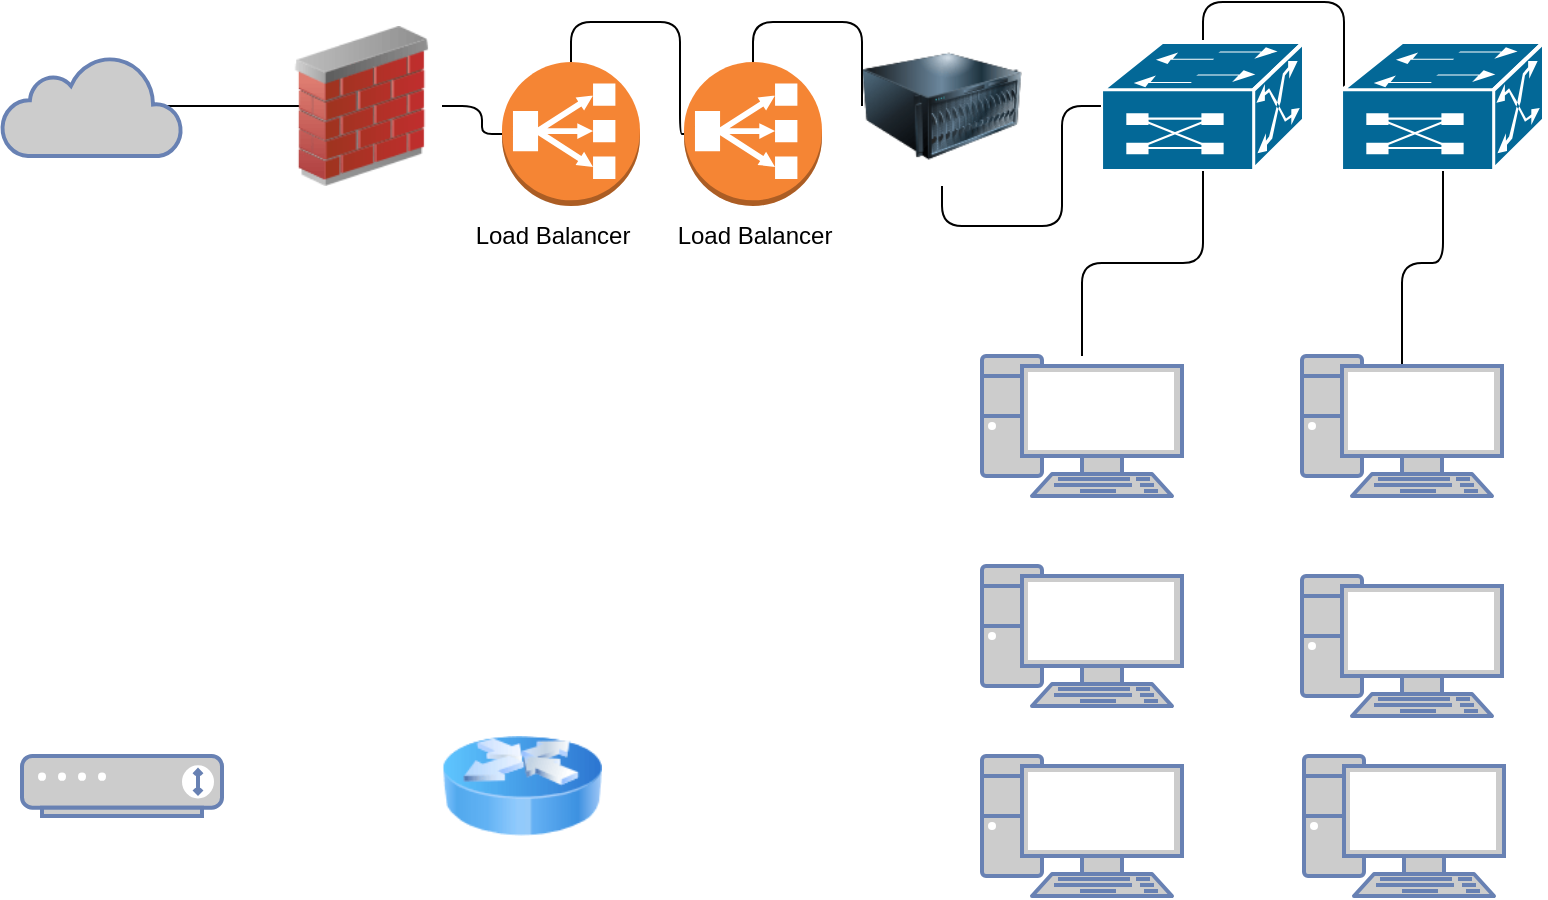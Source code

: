 <mxfile version="14.9.5" type="github">
  <diagram id="OuMrV5W5th5_P0Pk-f4Q" name="Page-1">
    <mxGraphModel dx="1102" dy="582" grid="1" gridSize="10" guides="1" tooltips="1" connect="1" arrows="1" fold="1" page="1" pageScale="1" pageWidth="850" pageHeight="1100" math="0" shadow="0">
      <root>
        <mxCell id="0" />
        <mxCell id="1" parent="0" />
        <mxCell id="GjwMq-wNP7jpY3cGJWTH-1" value="" style="image;html=1;image=img/lib/clip_art/networking/Router_Icon_128x128.png" parent="1" vertex="1">
          <mxGeometry x="270" y="375" width="80" height="80" as="geometry" />
        </mxCell>
        <mxCell id="FNlNjOd5ppucLsPkhMiX-1" style="edgeStyle=orthogonalEdgeStyle;rounded=1;orthogonalLoop=1;jettySize=auto;html=1;exitX=0.91;exitY=0.5;exitDx=0;exitDy=0;exitPerimeter=0;endArrow=none;endFill=0;" edge="1" parent="1" source="GjwMq-wNP7jpY3cGJWTH-2">
          <mxGeometry relative="1" as="geometry">
            <mxPoint x="200" y="75" as="targetPoint" />
          </mxGeometry>
        </mxCell>
        <mxCell id="GjwMq-wNP7jpY3cGJWTH-2" value="" style="html=1;outlineConnect=0;fillColor=#CCCCCC;strokeColor=#6881B3;gradientColor=none;gradientDirection=north;strokeWidth=2;shape=mxgraph.networks.cloud;fontColor=#ffffff;" parent="1" vertex="1">
          <mxGeometry x="50" y="50" width="90" height="50" as="geometry" />
        </mxCell>
        <mxCell id="FNlNjOd5ppucLsPkhMiX-8" style="edgeStyle=orthogonalEdgeStyle;rounded=1;orthogonalLoop=1;jettySize=auto;html=1;exitX=0.5;exitY=0.07;exitDx=0;exitDy=0;exitPerimeter=0;endArrow=none;endFill=0;" edge="1" parent="1" source="GjwMq-wNP7jpY3cGJWTH-3" target="GjwMq-wNP7jpY3cGJWTH-10">
          <mxGeometry relative="1" as="geometry" />
        </mxCell>
        <mxCell id="GjwMq-wNP7jpY3cGJWTH-3" value="" style="fontColor=#0066CC;verticalAlign=top;verticalLabelPosition=bottom;labelPosition=center;align=center;html=1;outlineConnect=0;fillColor=#CCCCCC;strokeColor=#6881B3;gradientColor=none;gradientDirection=north;strokeWidth=2;shape=mxgraph.networks.pc;" parent="1" vertex="1">
          <mxGeometry x="700" y="200" width="100" height="70" as="geometry" />
        </mxCell>
        <mxCell id="GjwMq-wNP7jpY3cGJWTH-4" value="" style="fontColor=#0066CC;verticalAlign=top;verticalLabelPosition=bottom;labelPosition=center;align=center;html=1;outlineConnect=0;fillColor=#CCCCCC;strokeColor=#6881B3;gradientColor=none;gradientDirection=north;strokeWidth=2;shape=mxgraph.networks.modem;" parent="1" vertex="1">
          <mxGeometry x="60" y="400" width="100" height="30" as="geometry" />
        </mxCell>
        <mxCell id="FNlNjOd5ppucLsPkhMiX-2" style="edgeStyle=orthogonalEdgeStyle;rounded=1;orthogonalLoop=1;jettySize=auto;html=1;exitX=1;exitY=0.5;exitDx=0;exitDy=0;endArrow=none;endFill=0;" edge="1" parent="1" source="GjwMq-wNP7jpY3cGJWTH-5" target="GjwMq-wNP7jpY3cGJWTH-18">
          <mxGeometry relative="1" as="geometry" />
        </mxCell>
        <mxCell id="GjwMq-wNP7jpY3cGJWTH-5" value="" style="image;html=1;image=img/lib/clip_art/networking/Firewall_02_128x128.png" parent="1" vertex="1">
          <mxGeometry x="190" y="35" width="80" height="80" as="geometry" />
        </mxCell>
        <mxCell id="FNlNjOd5ppucLsPkhMiX-5" style="edgeStyle=orthogonalEdgeStyle;rounded=1;orthogonalLoop=1;jettySize=auto;html=1;exitX=0.5;exitY=1;exitDx=0;exitDy=0;endArrow=none;endFill=0;" edge="1" parent="1" source="GjwMq-wNP7jpY3cGJWTH-8" target="GjwMq-wNP7jpY3cGJWTH-9">
          <mxGeometry relative="1" as="geometry" />
        </mxCell>
        <mxCell id="GjwMq-wNP7jpY3cGJWTH-8" value="" style="image;html=1;image=img/lib/clip_art/computers/Server_128x128.png" parent="1" vertex="1">
          <mxGeometry x="480" y="35" width="80" height="80" as="geometry" />
        </mxCell>
        <mxCell id="FNlNjOd5ppucLsPkhMiX-6" style="edgeStyle=orthogonalEdgeStyle;rounded=1;orthogonalLoop=1;jettySize=auto;html=1;exitX=0.5;exitY=0;exitDx=0;exitDy=0;exitPerimeter=0;endArrow=none;endFill=0;" edge="1" parent="1" source="GjwMq-wNP7jpY3cGJWTH-9" target="GjwMq-wNP7jpY3cGJWTH-10">
          <mxGeometry relative="1" as="geometry" />
        </mxCell>
        <mxCell id="FNlNjOd5ppucLsPkhMiX-7" style="edgeStyle=orthogonalEdgeStyle;rounded=1;orthogonalLoop=1;jettySize=auto;html=1;exitX=0.5;exitY=1;exitDx=0;exitDy=0;exitPerimeter=0;endArrow=none;endFill=0;" edge="1" parent="1" source="GjwMq-wNP7jpY3cGJWTH-9" target="GjwMq-wNP7jpY3cGJWTH-15">
          <mxGeometry relative="1" as="geometry" />
        </mxCell>
        <mxCell id="GjwMq-wNP7jpY3cGJWTH-9" value="" style="shape=mxgraph.cisco.switches.multiswitch_device;html=1;pointerEvents=1;dashed=0;fillColor=#036897;strokeColor=#ffffff;strokeWidth=2;verticalLabelPosition=bottom;verticalAlign=top;align=center;outlineConnect=0;" parent="1" vertex="1">
          <mxGeometry x="600" y="43" width="101" height="64" as="geometry" />
        </mxCell>
        <mxCell id="GjwMq-wNP7jpY3cGJWTH-10" value="" style="shape=mxgraph.cisco.switches.multiswitch_device;html=1;pointerEvents=1;dashed=0;fillColor=#036897;strokeColor=#ffffff;strokeWidth=2;verticalLabelPosition=bottom;verticalAlign=top;align=center;outlineConnect=0;" parent="1" vertex="1">
          <mxGeometry x="720" y="43" width="101" height="64" as="geometry" />
        </mxCell>
        <mxCell id="GjwMq-wNP7jpY3cGJWTH-11" value="" style="fontColor=#0066CC;verticalAlign=top;verticalLabelPosition=bottom;labelPosition=center;align=center;html=1;outlineConnect=0;fillColor=#CCCCCC;strokeColor=#6881B3;gradientColor=none;gradientDirection=north;strokeWidth=2;shape=mxgraph.networks.pc;" parent="1" vertex="1">
          <mxGeometry x="700" y="310" width="100" height="70" as="geometry" />
        </mxCell>
        <mxCell id="GjwMq-wNP7jpY3cGJWTH-12" value="" style="fontColor=#0066CC;verticalAlign=top;verticalLabelPosition=bottom;labelPosition=center;align=center;html=1;outlineConnect=0;fillColor=#CCCCCC;strokeColor=#6881B3;gradientColor=none;gradientDirection=north;strokeWidth=2;shape=mxgraph.networks.pc;" parent="1" vertex="1">
          <mxGeometry x="540" y="305" width="100" height="70" as="geometry" />
        </mxCell>
        <mxCell id="GjwMq-wNP7jpY3cGJWTH-13" value="" style="fontColor=#0066CC;verticalAlign=top;verticalLabelPosition=bottom;labelPosition=center;align=center;html=1;outlineConnect=0;fillColor=#CCCCCC;strokeColor=#6881B3;gradientColor=none;gradientDirection=north;strokeWidth=2;shape=mxgraph.networks.pc;" parent="1" vertex="1">
          <mxGeometry x="540" y="400" width="100" height="70" as="geometry" />
        </mxCell>
        <mxCell id="GjwMq-wNP7jpY3cGJWTH-14" value="" style="fontColor=#0066CC;verticalAlign=top;verticalLabelPosition=bottom;labelPosition=center;align=center;html=1;outlineConnect=0;fillColor=#CCCCCC;strokeColor=#6881B3;gradientColor=none;gradientDirection=north;strokeWidth=2;shape=mxgraph.networks.pc;" parent="1" vertex="1">
          <mxGeometry x="701" y="400" width="100" height="70" as="geometry" />
        </mxCell>
        <mxCell id="GjwMq-wNP7jpY3cGJWTH-15" value="" style="fontColor=#0066CC;verticalAlign=top;verticalLabelPosition=bottom;labelPosition=center;align=center;html=1;outlineConnect=0;fillColor=#CCCCCC;strokeColor=#6881B3;gradientColor=none;gradientDirection=north;strokeWidth=2;shape=mxgraph.networks.pc;" parent="1" vertex="1">
          <mxGeometry x="540" y="200" width="100" height="70" as="geometry" />
        </mxCell>
        <mxCell id="FNlNjOd5ppucLsPkhMiX-4" style="edgeStyle=orthogonalEdgeStyle;rounded=1;orthogonalLoop=1;jettySize=auto;html=1;exitX=0.5;exitY=0;exitDx=0;exitDy=0;exitPerimeter=0;endArrow=none;endFill=0;" edge="1" parent="1" source="GjwMq-wNP7jpY3cGJWTH-16" target="GjwMq-wNP7jpY3cGJWTH-8">
          <mxGeometry relative="1" as="geometry" />
        </mxCell>
        <mxCell id="GjwMq-wNP7jpY3cGJWTH-16" value="" style="outlineConnect=0;dashed=0;verticalLabelPosition=bottom;verticalAlign=top;align=center;html=1;shape=mxgraph.aws3.classic_load_balancer;fillColor=#F58534;gradientColor=none;" parent="1" vertex="1">
          <mxGeometry x="391" y="53" width="69" height="72" as="geometry" />
        </mxCell>
        <mxCell id="GjwMq-wNP7jpY3cGJWTH-17" value="Load Balancer" style="text;html=1;resizable=0;autosize=1;align=center;verticalAlign=middle;points=[];fillColor=none;strokeColor=none;rounded=0;" parent="1" vertex="1">
          <mxGeometry x="279.5" y="130" width="90" height="20" as="geometry" />
        </mxCell>
        <mxCell id="FNlNjOd5ppucLsPkhMiX-3" style="edgeStyle=orthogonalEdgeStyle;rounded=1;orthogonalLoop=1;jettySize=auto;html=1;exitX=0.5;exitY=0;exitDx=0;exitDy=0;exitPerimeter=0;endArrow=none;endFill=0;" edge="1" parent="1" source="GjwMq-wNP7jpY3cGJWTH-18" target="GjwMq-wNP7jpY3cGJWTH-16">
          <mxGeometry relative="1" as="geometry" />
        </mxCell>
        <mxCell id="GjwMq-wNP7jpY3cGJWTH-18" value="" style="outlineConnect=0;dashed=0;verticalLabelPosition=bottom;verticalAlign=top;align=center;html=1;shape=mxgraph.aws3.classic_load_balancer;fillColor=#F58534;gradientColor=none;" parent="1" vertex="1">
          <mxGeometry x="300" y="53" width="69" height="72" as="geometry" />
        </mxCell>
        <mxCell id="GjwMq-wNP7jpY3cGJWTH-19" value="Load Balancer" style="text;html=1;resizable=0;autosize=1;align=center;verticalAlign=middle;points=[];fillColor=none;strokeColor=none;rounded=0;" parent="1" vertex="1">
          <mxGeometry x="380.5" y="130" width="90" height="20" as="geometry" />
        </mxCell>
      </root>
    </mxGraphModel>
  </diagram>
</mxfile>
